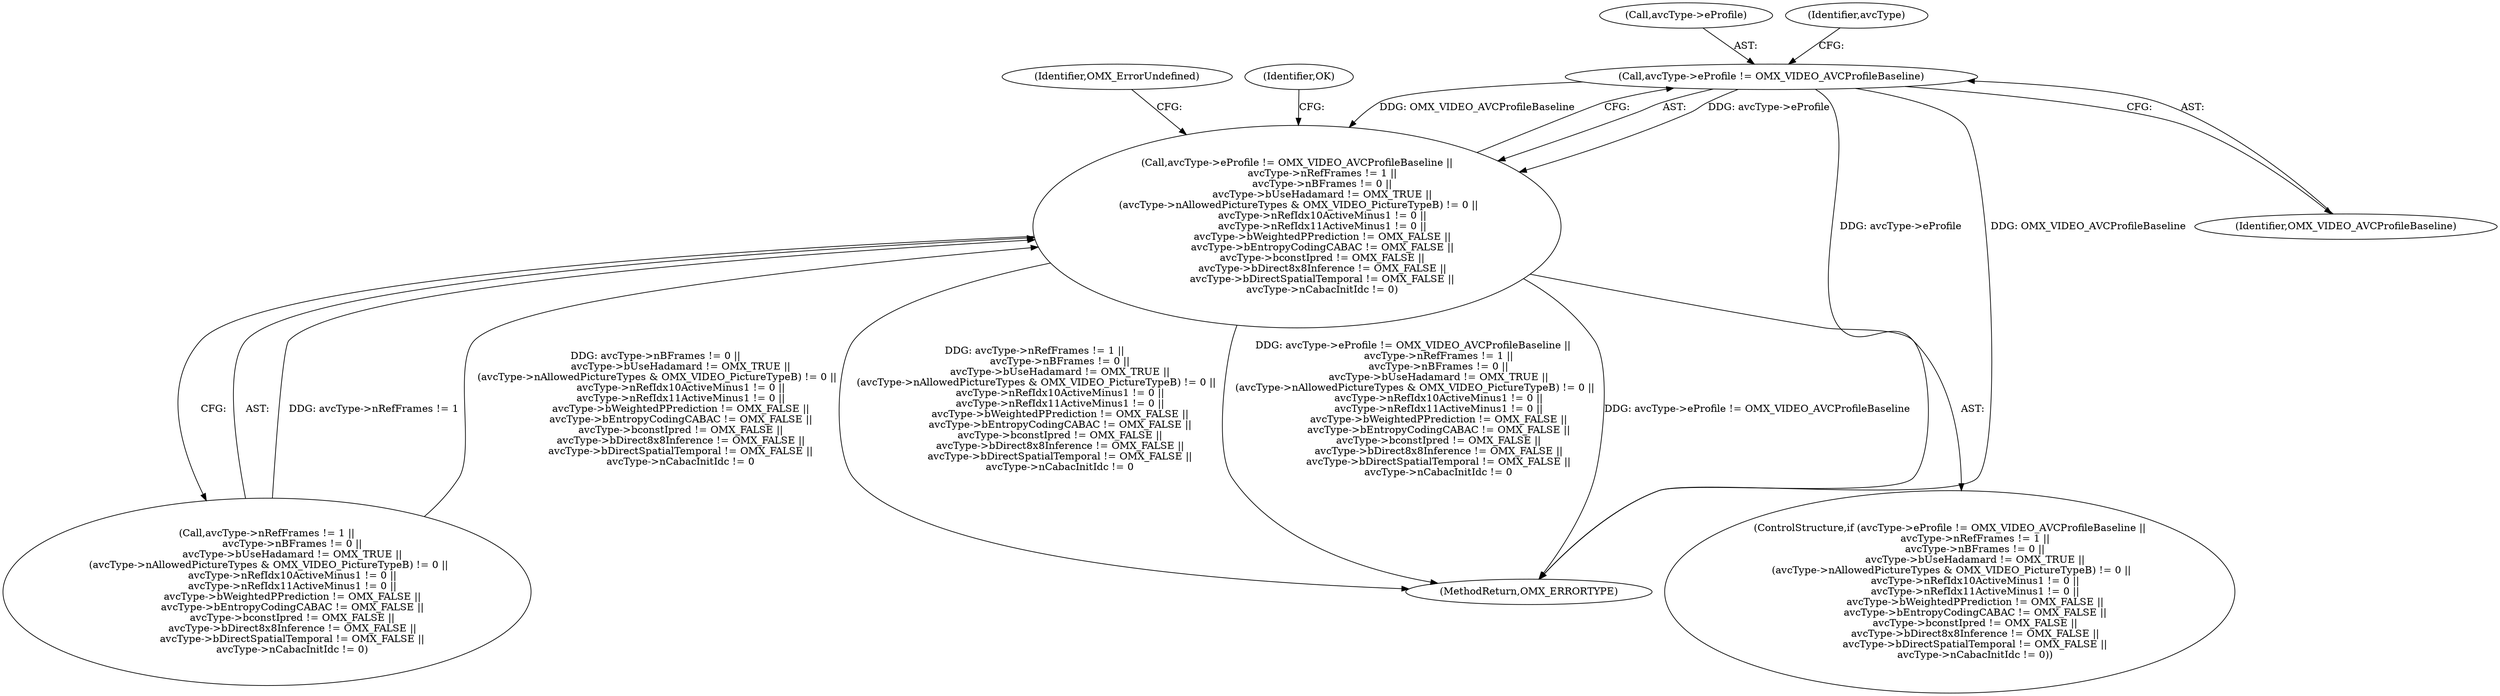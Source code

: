 digraph "0_Android_295c883fe3105b19bcd0f9e07d54c6b589fc5bff_13@pointer" {
"1000174" [label="(Call,avcType->eProfile != OMX_VIDEO_AVCProfileBaseline)"];
"1000173" [label="(Call,avcType->eProfile != OMX_VIDEO_AVCProfileBaseline ||\n                avcType->nRefFrames != 1 ||\n                avcType->nBFrames != 0 ||\n                avcType->bUseHadamard != OMX_TRUE ||\n (avcType->nAllowedPictureTypes & OMX_VIDEO_PictureTypeB) != 0 ||\n                avcType->nRefIdx10ActiveMinus1 != 0 ||\n                avcType->nRefIdx11ActiveMinus1 != 0 ||\n                avcType->bWeightedPPrediction != OMX_FALSE ||\n                avcType->bEntropyCodingCABAC != OMX_FALSE ||\n                avcType->bconstIpred != OMX_FALSE ||\n                avcType->bDirect8x8Inference != OMX_FALSE ||\n                avcType->bDirectSpatialTemporal != OMX_FALSE ||\n                avcType->nCabacInitIdc != 0)"];
"1000179" [label="(Call,avcType->nRefFrames != 1 ||\n                avcType->nBFrames != 0 ||\n                avcType->bUseHadamard != OMX_TRUE ||\n (avcType->nAllowedPictureTypes & OMX_VIDEO_PictureTypeB) != 0 ||\n                avcType->nRefIdx10ActiveMinus1 != 0 ||\n                avcType->nRefIdx11ActiveMinus1 != 0 ||\n                avcType->bWeightedPPrediction != OMX_FALSE ||\n                avcType->bEntropyCodingCABAC != OMX_FALSE ||\n                avcType->bconstIpred != OMX_FALSE ||\n                avcType->bDirect8x8Inference != OMX_FALSE ||\n                avcType->bDirectSpatialTemporal != OMX_FALSE ||\n                avcType->nCabacInitIdc != 0)"];
"1000174" [label="(Call,avcType->eProfile != OMX_VIDEO_AVCProfileBaseline)"];
"1000254" [label="(Identifier,OMX_ErrorUndefined)"];
"1000274" [label="(MethodReturn,OMX_ERRORTYPE)"];
"1000175" [label="(Call,avcType->eProfile)"];
"1000173" [label="(Call,avcType->eProfile != OMX_VIDEO_AVCProfileBaseline ||\n                avcType->nRefFrames != 1 ||\n                avcType->nBFrames != 0 ||\n                avcType->bUseHadamard != OMX_TRUE ||\n (avcType->nAllowedPictureTypes & OMX_VIDEO_PictureTypeB) != 0 ||\n                avcType->nRefIdx10ActiveMinus1 != 0 ||\n                avcType->nRefIdx11ActiveMinus1 != 0 ||\n                avcType->bWeightedPPrediction != OMX_FALSE ||\n                avcType->bEntropyCodingCABAC != OMX_FALSE ||\n                avcType->bconstIpred != OMX_FALSE ||\n                avcType->bDirect8x8Inference != OMX_FALSE ||\n                avcType->bDirectSpatialTemporal != OMX_FALSE ||\n                avcType->nCabacInitIdc != 0)"];
"1000182" [label="(Identifier,avcType)"];
"1000257" [label="(Identifier,OK)"];
"1000172" [label="(ControlStructure,if (avcType->eProfile != OMX_VIDEO_AVCProfileBaseline ||\n                avcType->nRefFrames != 1 ||\n                avcType->nBFrames != 0 ||\n                avcType->bUseHadamard != OMX_TRUE ||\n (avcType->nAllowedPictureTypes & OMX_VIDEO_PictureTypeB) != 0 ||\n                avcType->nRefIdx10ActiveMinus1 != 0 ||\n                avcType->nRefIdx11ActiveMinus1 != 0 ||\n                avcType->bWeightedPPrediction != OMX_FALSE ||\n                avcType->bEntropyCodingCABAC != OMX_FALSE ||\n                avcType->bconstIpred != OMX_FALSE ||\n                avcType->bDirect8x8Inference != OMX_FALSE ||\n                avcType->bDirectSpatialTemporal != OMX_FALSE ||\n                avcType->nCabacInitIdc != 0))"];
"1000178" [label="(Identifier,OMX_VIDEO_AVCProfileBaseline)"];
"1000174" -> "1000173"  [label="AST: "];
"1000174" -> "1000178"  [label="CFG: "];
"1000175" -> "1000174"  [label="AST: "];
"1000178" -> "1000174"  [label="AST: "];
"1000182" -> "1000174"  [label="CFG: "];
"1000173" -> "1000174"  [label="CFG: "];
"1000174" -> "1000274"  [label="DDG: OMX_VIDEO_AVCProfileBaseline"];
"1000174" -> "1000274"  [label="DDG: avcType->eProfile"];
"1000174" -> "1000173"  [label="DDG: avcType->eProfile"];
"1000174" -> "1000173"  [label="DDG: OMX_VIDEO_AVCProfileBaseline"];
"1000173" -> "1000172"  [label="AST: "];
"1000173" -> "1000179"  [label="CFG: "];
"1000179" -> "1000173"  [label="AST: "];
"1000254" -> "1000173"  [label="CFG: "];
"1000257" -> "1000173"  [label="CFG: "];
"1000173" -> "1000274"  [label="DDG: avcType->nRefFrames != 1 ||\n                avcType->nBFrames != 0 ||\n                avcType->bUseHadamard != OMX_TRUE ||\n (avcType->nAllowedPictureTypes & OMX_VIDEO_PictureTypeB) != 0 ||\n                avcType->nRefIdx10ActiveMinus1 != 0 ||\n                avcType->nRefIdx11ActiveMinus1 != 0 ||\n                avcType->bWeightedPPrediction != OMX_FALSE ||\n                avcType->bEntropyCodingCABAC != OMX_FALSE ||\n                avcType->bconstIpred != OMX_FALSE ||\n                avcType->bDirect8x8Inference != OMX_FALSE ||\n                avcType->bDirectSpatialTemporal != OMX_FALSE ||\n                avcType->nCabacInitIdc != 0"];
"1000173" -> "1000274"  [label="DDG: avcType->eProfile != OMX_VIDEO_AVCProfileBaseline ||\n                avcType->nRefFrames != 1 ||\n                avcType->nBFrames != 0 ||\n                avcType->bUseHadamard != OMX_TRUE ||\n (avcType->nAllowedPictureTypes & OMX_VIDEO_PictureTypeB) != 0 ||\n                avcType->nRefIdx10ActiveMinus1 != 0 ||\n                avcType->nRefIdx11ActiveMinus1 != 0 ||\n                avcType->bWeightedPPrediction != OMX_FALSE ||\n                avcType->bEntropyCodingCABAC != OMX_FALSE ||\n                avcType->bconstIpred != OMX_FALSE ||\n                avcType->bDirect8x8Inference != OMX_FALSE ||\n                avcType->bDirectSpatialTemporal != OMX_FALSE ||\n                avcType->nCabacInitIdc != 0"];
"1000173" -> "1000274"  [label="DDG: avcType->eProfile != OMX_VIDEO_AVCProfileBaseline"];
"1000179" -> "1000173"  [label="DDG: avcType->nRefFrames != 1"];
"1000179" -> "1000173"  [label="DDG: avcType->nBFrames != 0 ||\n                avcType->bUseHadamard != OMX_TRUE ||\n (avcType->nAllowedPictureTypes & OMX_VIDEO_PictureTypeB) != 0 ||\n                avcType->nRefIdx10ActiveMinus1 != 0 ||\n                avcType->nRefIdx11ActiveMinus1 != 0 ||\n                avcType->bWeightedPPrediction != OMX_FALSE ||\n                avcType->bEntropyCodingCABAC != OMX_FALSE ||\n                avcType->bconstIpred != OMX_FALSE ||\n                avcType->bDirect8x8Inference != OMX_FALSE ||\n                avcType->bDirectSpatialTemporal != OMX_FALSE ||\n                avcType->nCabacInitIdc != 0"];
}
